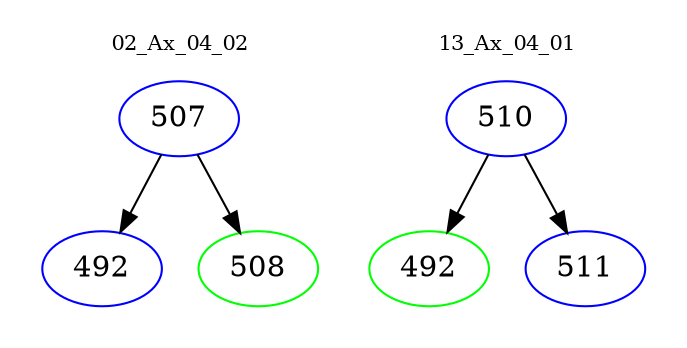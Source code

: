 digraph{
subgraph cluster_0 {
color = white
label = "02_Ax_04_02";
fontsize=10;
T0_507 [label="507", color="blue"]
T0_507 -> T0_492 [color="black"]
T0_492 [label="492", color="blue"]
T0_507 -> T0_508 [color="black"]
T0_508 [label="508", color="green"]
}
subgraph cluster_1 {
color = white
label = "13_Ax_04_01";
fontsize=10;
T1_510 [label="510", color="blue"]
T1_510 -> T1_492 [color="black"]
T1_492 [label="492", color="green"]
T1_510 -> T1_511 [color="black"]
T1_511 [label="511", color="blue"]
}
}
